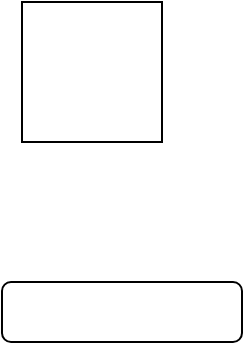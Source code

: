<mxfile version="12.1.0" type="github" pages="1"><diagram id="axrhzjuzB9LjuSoKJCIi" name="Página-1"><mxGraphModel dx="1536" dy="892" grid="1" gridSize="10" guides="1" tooltips="1" connect="1" arrows="1" fold="1" page="1" pageScale="1" pageWidth="827" pageHeight="1169" math="0" shadow="0"><root><mxCell id="0"/><mxCell id="1" parent="0"/><mxCell id="0n7BmRITHhLzeNPOHkP2-1" value="" style="whiteSpace=wrap;html=1;aspect=fixed;" vertex="1" parent="1"><mxGeometry x="140" y="140" width="70" height="70" as="geometry"/></mxCell><mxCell id="0n7BmRITHhLzeNPOHkP2-2" value="" style="rounded=1;whiteSpace=wrap;html=1;" vertex="1" parent="1"><mxGeometry x="130" y="280" width="120" height="30" as="geometry"/></mxCell></root></mxGraphModel></diagram></mxfile>